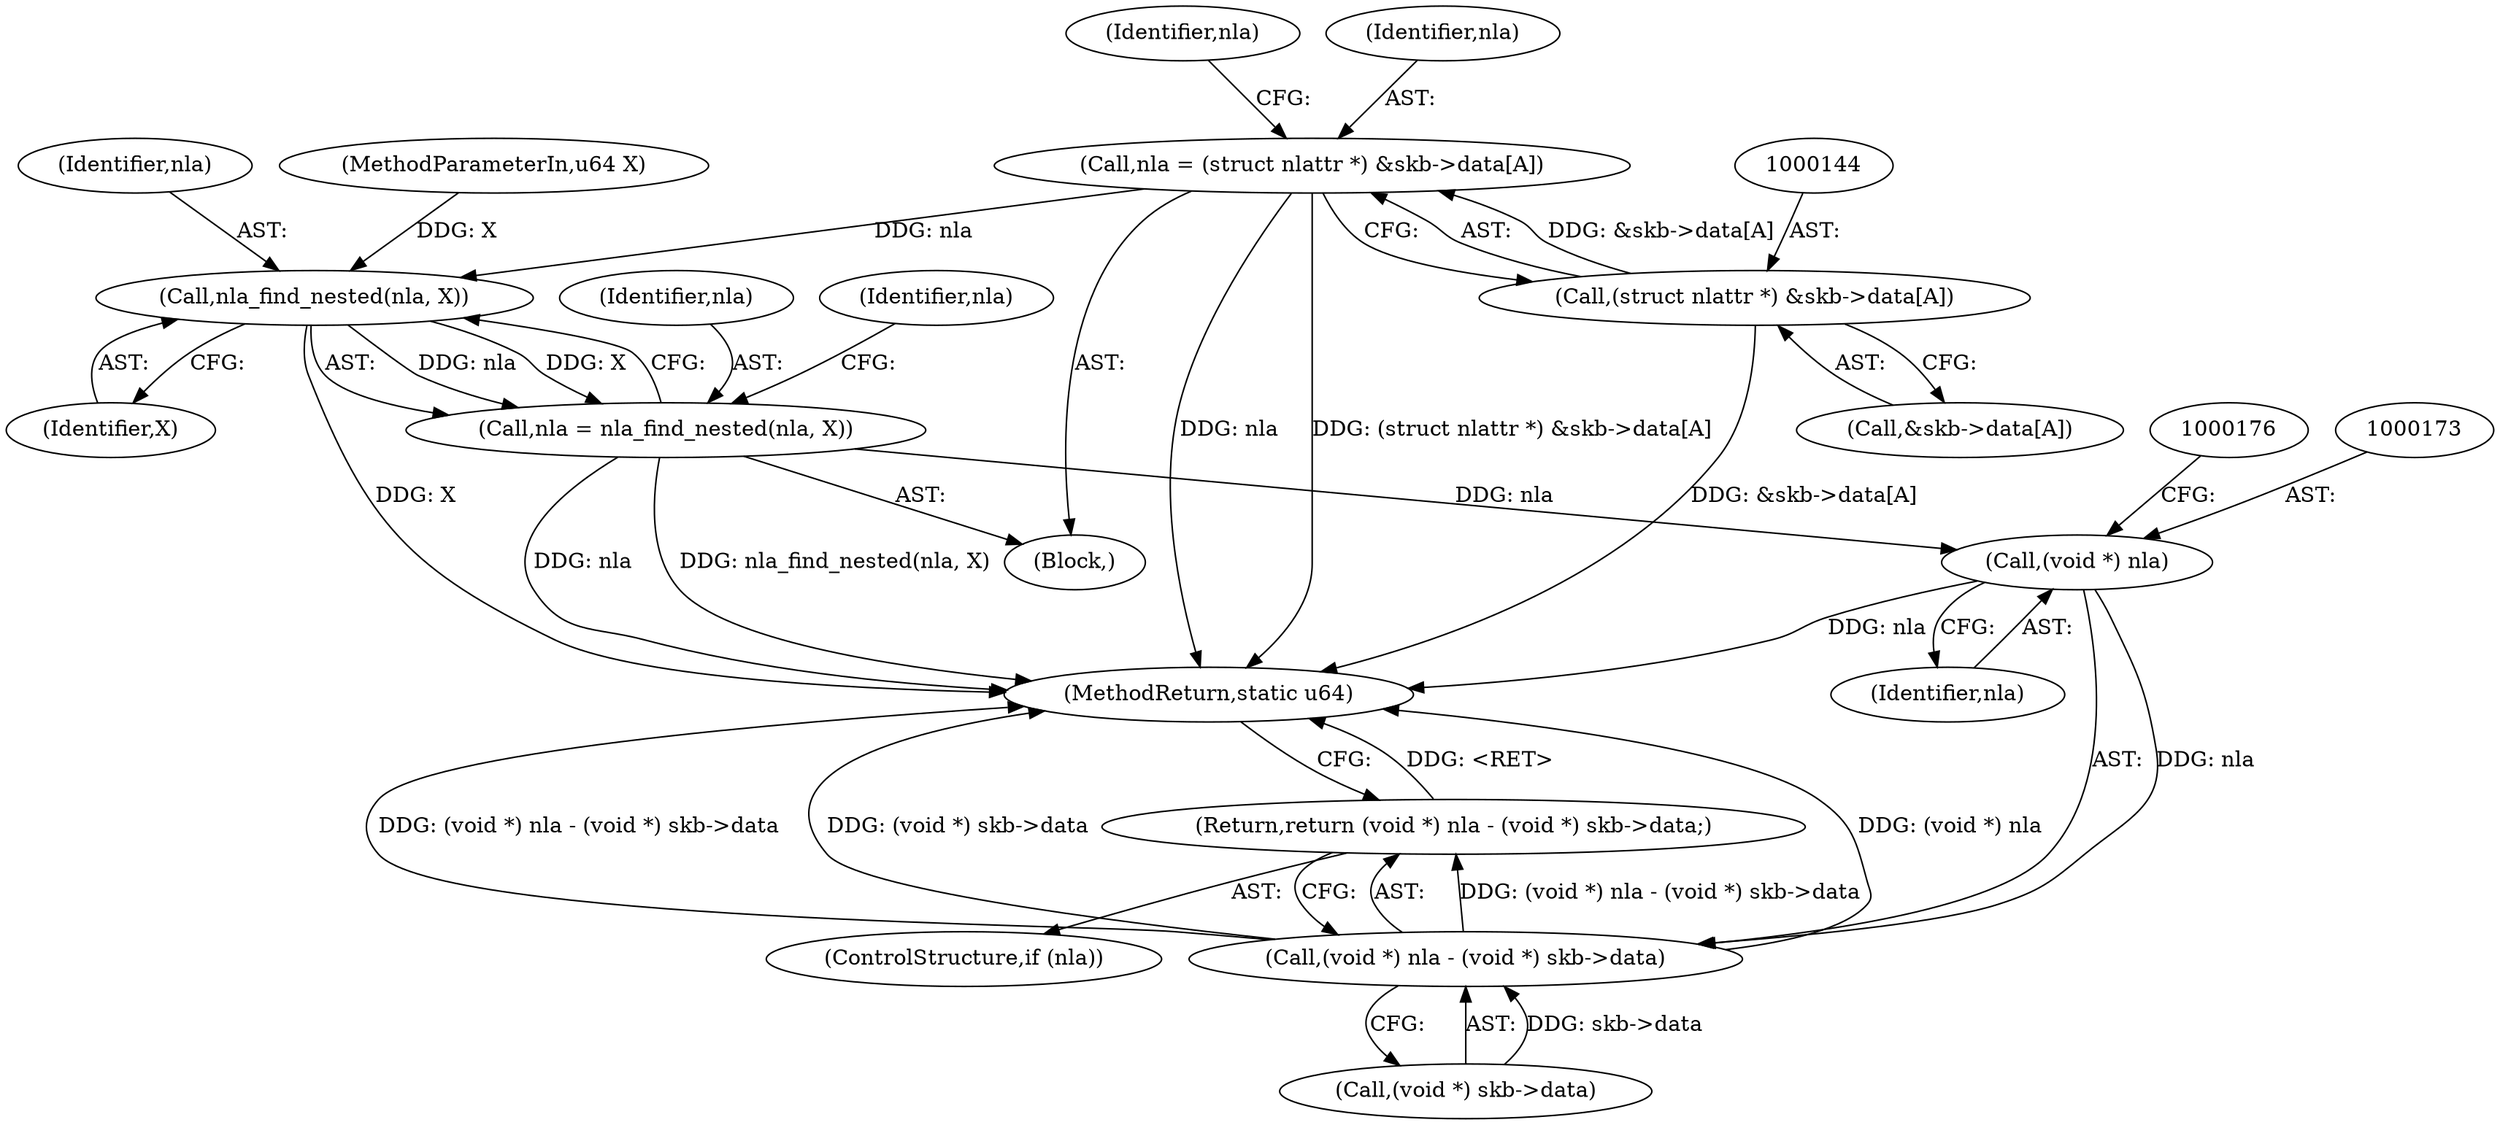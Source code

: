digraph "0_linux_05ab8f2647e4221cbdb3856dd7d32bd5407316b3_0@pointer" {
"1000141" [label="(Call,nla = (struct nlattr *) &skb->data[A])"];
"1000143" [label="(Call,(struct nlattr *) &skb->data[A])"];
"1000165" [label="(Call,nla_find_nested(nla, X))"];
"1000163" [label="(Call,nla = nla_find_nested(nla, X))"];
"1000172" [label="(Call,(void *) nla)"];
"1000171" [label="(Call,(void *) nla - (void *) skb->data)"];
"1000170" [label="(Return,return (void *) nla - (void *) skb->data;)"];
"1000175" [label="(Call,(void *) skb->data)"];
"1000154" [label="(Identifier,nla)"];
"1000141" [label="(Call,nla = (struct nlattr *) &skb->data[A])"];
"1000142" [label="(Identifier,nla)"];
"1000103" [label="(MethodParameterIn,u64 X)"];
"1000168" [label="(ControlStructure,if (nla))"];
"1000163" [label="(Call,nla = nla_find_nested(nla, X))"];
"1000170" [label="(Return,return (void *) nla - (void *) skb->data;)"];
"1000164" [label="(Identifier,nla)"];
"1000169" [label="(Identifier,nla)"];
"1000174" [label="(Identifier,nla)"];
"1000106" [label="(Block,)"];
"1000165" [label="(Call,nla_find_nested(nla, X))"];
"1000145" [label="(Call,&skb->data[A])"];
"1000167" [label="(Identifier,X)"];
"1000171" [label="(Call,(void *) nla - (void *) skb->data)"];
"1000166" [label="(Identifier,nla)"];
"1000143" [label="(Call,(struct nlattr *) &skb->data[A])"];
"1000182" [label="(MethodReturn,static u64)"];
"1000172" [label="(Call,(void *) nla)"];
"1000141" -> "1000106"  [label="AST: "];
"1000141" -> "1000143"  [label="CFG: "];
"1000142" -> "1000141"  [label="AST: "];
"1000143" -> "1000141"  [label="AST: "];
"1000154" -> "1000141"  [label="CFG: "];
"1000141" -> "1000182"  [label="DDG: nla"];
"1000141" -> "1000182"  [label="DDG: (struct nlattr *) &skb->data[A]"];
"1000143" -> "1000141"  [label="DDG: &skb->data[A]"];
"1000141" -> "1000165"  [label="DDG: nla"];
"1000143" -> "1000145"  [label="CFG: "];
"1000144" -> "1000143"  [label="AST: "];
"1000145" -> "1000143"  [label="AST: "];
"1000143" -> "1000182"  [label="DDG: &skb->data[A]"];
"1000165" -> "1000163"  [label="AST: "];
"1000165" -> "1000167"  [label="CFG: "];
"1000166" -> "1000165"  [label="AST: "];
"1000167" -> "1000165"  [label="AST: "];
"1000163" -> "1000165"  [label="CFG: "];
"1000165" -> "1000182"  [label="DDG: X"];
"1000165" -> "1000163"  [label="DDG: nla"];
"1000165" -> "1000163"  [label="DDG: X"];
"1000103" -> "1000165"  [label="DDG: X"];
"1000163" -> "1000106"  [label="AST: "];
"1000164" -> "1000163"  [label="AST: "];
"1000169" -> "1000163"  [label="CFG: "];
"1000163" -> "1000182"  [label="DDG: nla"];
"1000163" -> "1000182"  [label="DDG: nla_find_nested(nla, X)"];
"1000163" -> "1000172"  [label="DDG: nla"];
"1000172" -> "1000171"  [label="AST: "];
"1000172" -> "1000174"  [label="CFG: "];
"1000173" -> "1000172"  [label="AST: "];
"1000174" -> "1000172"  [label="AST: "];
"1000176" -> "1000172"  [label="CFG: "];
"1000172" -> "1000182"  [label="DDG: nla"];
"1000172" -> "1000171"  [label="DDG: nla"];
"1000171" -> "1000170"  [label="AST: "];
"1000171" -> "1000175"  [label="CFG: "];
"1000175" -> "1000171"  [label="AST: "];
"1000170" -> "1000171"  [label="CFG: "];
"1000171" -> "1000182"  [label="DDG: (void *) nla"];
"1000171" -> "1000182"  [label="DDG: (void *) nla - (void *) skb->data"];
"1000171" -> "1000182"  [label="DDG: (void *) skb->data"];
"1000171" -> "1000170"  [label="DDG: (void *) nla - (void *) skb->data"];
"1000175" -> "1000171"  [label="DDG: skb->data"];
"1000170" -> "1000168"  [label="AST: "];
"1000182" -> "1000170"  [label="CFG: "];
"1000170" -> "1000182"  [label="DDG: <RET>"];
}

